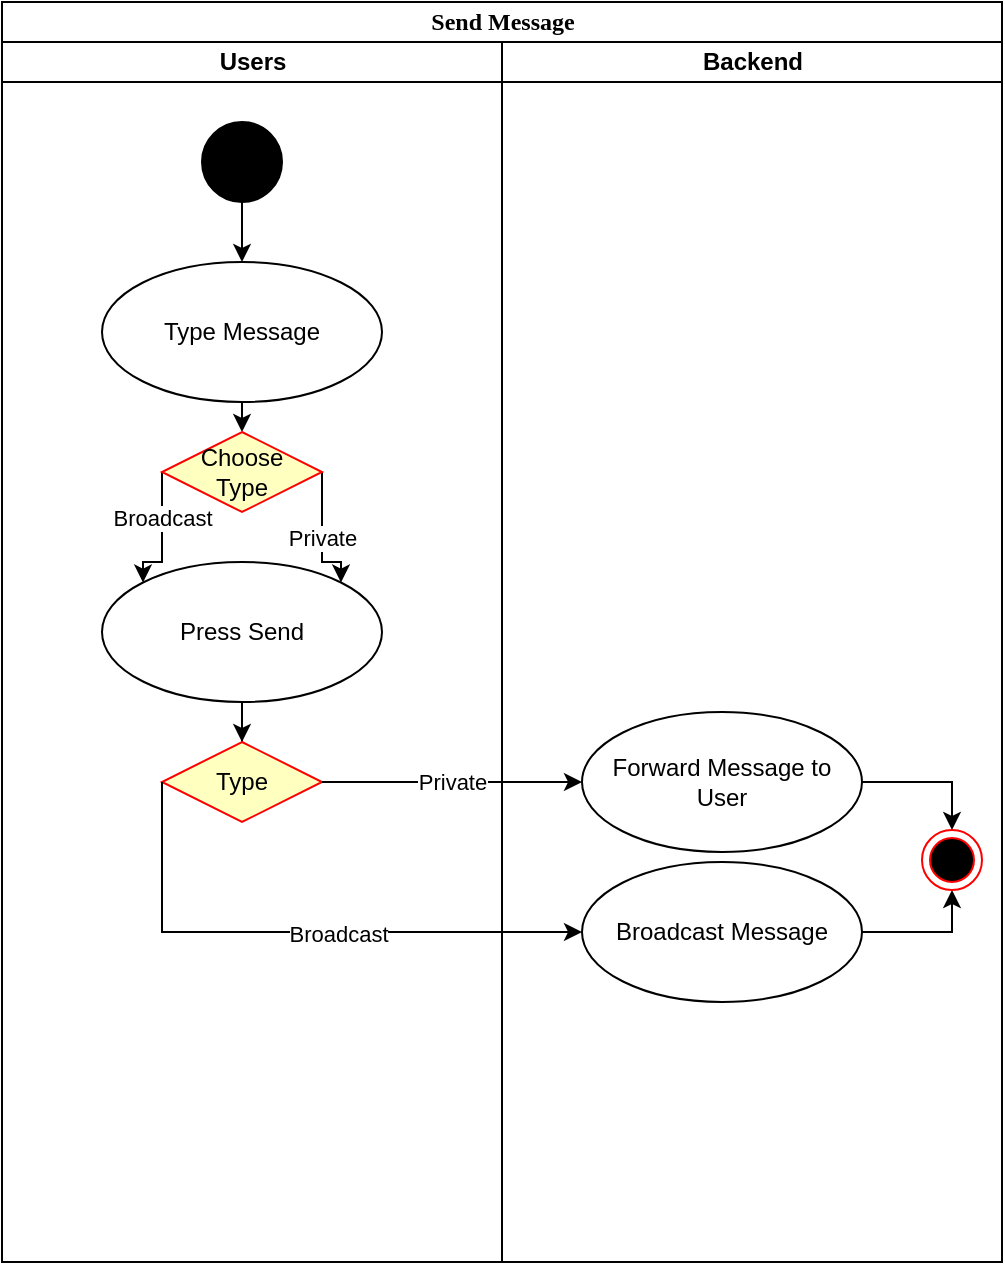 <mxfile version="20.5.1" type="device" pages="2"><diagram name="Page-1" id="0783ab3e-0a74-02c8-0abd-f7b4e66b4bec"><mxGraphModel dx="782" dy="411" grid="1" gridSize="10" guides="1" tooltips="1" connect="1" arrows="1" fold="1" page="1" pageScale="1" pageWidth="850" pageHeight="1100" background="none" math="0" shadow="0"><root><mxCell id="0"/><mxCell id="1" parent="0"/><mxCell id="1c1d494c118603dd-1" value="Send Message" style="swimlane;html=1;childLayout=stackLayout;startSize=20;rounded=0;shadow=0;comic=0;labelBackgroundColor=none;strokeWidth=1;fontFamily=Verdana;fontSize=12;align=center;" parent="1" vertex="1"><mxGeometry x="40" y="20" width="500" height="630" as="geometry"><mxRectangle x="40" y="20" width="70" height="30" as="alternateBounds"/></mxGeometry></mxCell><mxCell id="1c1d494c118603dd-2" value="Users" style="swimlane;html=1;startSize=20;" parent="1c1d494c118603dd-1" vertex="1"><mxGeometry y="20" width="250" height="610" as="geometry"><mxRectangle y="20" width="40" height="970" as="alternateBounds"/></mxGeometry></mxCell><mxCell id="oAs5PXoXLc2E1MsddGI4-4" style="edgeStyle=orthogonalEdgeStyle;rounded=0;orthogonalLoop=1;jettySize=auto;html=1;startArrow=none;startFill=0;endArrow=classic;endFill=1;" parent="1c1d494c118603dd-2" source="60571a20871a0731-4" target="oAs5PXoXLc2E1MsddGI4-3" edge="1"><mxGeometry relative="1" as="geometry"/></mxCell><mxCell id="60571a20871a0731-4" value="" style="ellipse;whiteSpace=wrap;html=1;rounded=0;shadow=0;comic=0;labelBackgroundColor=none;strokeWidth=1;fillColor=#000000;fontFamily=Verdana;fontSize=12;align=center;" parent="1c1d494c118603dd-2" vertex="1"><mxGeometry x="100" y="40" width="40" height="40" as="geometry"/></mxCell><mxCell id="oAs5PXoXLc2E1MsddGI4-17" style="edgeStyle=orthogonalEdgeStyle;rounded=0;orthogonalLoop=1;jettySize=auto;html=1;exitX=0.5;exitY=1;exitDx=0;exitDy=0;entryX=0.5;entryY=0;entryDx=0;entryDy=0;startArrow=none;startFill=0;endArrow=classic;endFill=1;" parent="1c1d494c118603dd-2" source="oAs5PXoXLc2E1MsddGI4-3" target="oAs5PXoXLc2E1MsddGI4-5" edge="1"><mxGeometry relative="1" as="geometry"/></mxCell><mxCell id="oAs5PXoXLc2E1MsddGI4-3" value="Type Message" style="ellipse;whiteSpace=wrap;html=1;" parent="1c1d494c118603dd-2" vertex="1"><mxGeometry x="50" y="110" width="140" height="70" as="geometry"/></mxCell><mxCell id="oAs5PXoXLc2E1MsddGI4-12" style="edgeStyle=orthogonalEdgeStyle;rounded=0;orthogonalLoop=1;jettySize=auto;html=1;entryX=0;entryY=0;entryDx=0;entryDy=0;startArrow=none;startFill=0;endArrow=classic;endFill=1;" parent="1c1d494c118603dd-2" source="oAs5PXoXLc2E1MsddGI4-5" target="oAs5PXoXLc2E1MsddGI4-11" edge="1"><mxGeometry relative="1" as="geometry"><Array as="points"><mxPoint x="80" y="260"/><mxPoint x="71" y="260"/></Array></mxGeometry></mxCell><mxCell id="oAs5PXoXLc2E1MsddGI4-14" value="Broadcast" style="edgeLabel;html=1;align=center;verticalAlign=middle;resizable=0;points=[];" parent="oAs5PXoXLc2E1MsddGI4-12" vertex="1" connectable="0"><mxGeometry x="-0.285" relative="1" as="geometry"><mxPoint as="offset"/></mxGeometry></mxCell><mxCell id="oAs5PXoXLc2E1MsddGI4-13" value="Private" style="edgeStyle=orthogonalEdgeStyle;rounded=0;orthogonalLoop=1;jettySize=auto;html=1;entryX=1;entryY=0;entryDx=0;entryDy=0;startArrow=none;startFill=0;endArrow=classic;endFill=1;" parent="1c1d494c118603dd-2" source="oAs5PXoXLc2E1MsddGI4-5" target="oAs5PXoXLc2E1MsddGI4-11" edge="1"><mxGeometry relative="1" as="geometry"><Array as="points"><mxPoint x="160" y="260"/><mxPoint x="170" y="260"/></Array></mxGeometry></mxCell><mxCell id="oAs5PXoXLc2E1MsddGI4-5" value="Choose&lt;br&gt;Type" style="rhombus;whiteSpace=wrap;html=1;fillColor=#ffffc0;strokeColor=#ff0000;" parent="1c1d494c118603dd-2" vertex="1"><mxGeometry x="80" y="195" width="80" height="40" as="geometry"/></mxCell><mxCell id="oAs5PXoXLc2E1MsddGI4-21" style="edgeStyle=orthogonalEdgeStyle;rounded=0;orthogonalLoop=1;jettySize=auto;html=1;startArrow=none;startFill=0;endArrow=classic;endFill=1;" parent="1c1d494c118603dd-2" source="oAs5PXoXLc2E1MsddGI4-11" target="oAs5PXoXLc2E1MsddGI4-18" edge="1"><mxGeometry relative="1" as="geometry"/></mxCell><mxCell id="oAs5PXoXLc2E1MsddGI4-11" value="Press Send" style="ellipse;whiteSpace=wrap;html=1;" parent="1c1d494c118603dd-2" vertex="1"><mxGeometry x="50" y="260" width="140" height="70" as="geometry"/></mxCell><mxCell id="oAs5PXoXLc2E1MsddGI4-18" value="Type" style="rhombus;whiteSpace=wrap;html=1;fillColor=#ffffc0;strokeColor=#ff0000;" parent="1c1d494c118603dd-2" vertex="1"><mxGeometry x="80" y="350" width="80" height="40" as="geometry"/></mxCell><mxCell id="1c1d494c118603dd-3" value="Backend" style="swimlane;html=1;startSize=20;" parent="1c1d494c118603dd-1" vertex="1"><mxGeometry x="250" y="20" width="250" height="610" as="geometry"/></mxCell><mxCell id="oAs5PXoXLc2E1MsddGI4-33" style="edgeStyle=orthogonalEdgeStyle;rounded=0;orthogonalLoop=1;jettySize=auto;html=1;entryX=0.5;entryY=1;entryDx=0;entryDy=0;startArrow=none;startFill=0;endArrow=classic;endFill=1;" parent="1c1d494c118603dd-3" source="oAs5PXoXLc2E1MsddGI4-22" target="oAs5PXoXLc2E1MsddGI4-24" edge="1"><mxGeometry relative="1" as="geometry"><Array as="points"><mxPoint x="225" y="445"/></Array></mxGeometry></mxCell><mxCell id="oAs5PXoXLc2E1MsddGI4-22" value="Broadcast Message" style="ellipse;whiteSpace=wrap;html=1;" parent="1c1d494c118603dd-3" vertex="1"><mxGeometry x="40" y="410" width="140" height="70" as="geometry"/></mxCell><mxCell id="oAs5PXoXLc2E1MsddGI4-32" style="edgeStyle=orthogonalEdgeStyle;rounded=0;orthogonalLoop=1;jettySize=auto;html=1;entryX=0.5;entryY=0;entryDx=0;entryDy=0;startArrow=none;startFill=0;endArrow=classic;endFill=1;" parent="1c1d494c118603dd-3" source="oAs5PXoXLc2E1MsddGI4-23" target="oAs5PXoXLc2E1MsddGI4-24" edge="1"><mxGeometry relative="1" as="geometry"/></mxCell><mxCell id="oAs5PXoXLc2E1MsddGI4-23" value="Forward Message to User" style="ellipse;whiteSpace=wrap;html=1;" parent="1c1d494c118603dd-3" vertex="1"><mxGeometry x="40" y="335" width="140" height="70" as="geometry"/></mxCell><mxCell id="oAs5PXoXLc2E1MsddGI4-24" value="" style="ellipse;html=1;shape=endState;fillColor=#000000;strokeColor=#ff0000;" parent="1c1d494c118603dd-3" vertex="1"><mxGeometry x="210" y="394" width="30" height="30" as="geometry"/></mxCell><mxCell id="oAs5PXoXLc2E1MsddGI4-30" value="Private" style="edgeStyle=orthogonalEdgeStyle;rounded=0;orthogonalLoop=1;jettySize=auto;html=1;entryX=0;entryY=0.5;entryDx=0;entryDy=0;startArrow=none;startFill=0;endArrow=classic;endFill=1;" parent="1c1d494c118603dd-1" source="oAs5PXoXLc2E1MsddGI4-18" target="oAs5PXoXLc2E1MsddGI4-23" edge="1"><mxGeometry relative="1" as="geometry"/></mxCell><mxCell id="oAs5PXoXLc2E1MsddGI4-31" style="edgeStyle=orthogonalEdgeStyle;rounded=0;orthogonalLoop=1;jettySize=auto;html=1;entryX=0;entryY=0.5;entryDx=0;entryDy=0;startArrow=none;startFill=0;endArrow=classic;endFill=1;exitX=0;exitY=0.5;exitDx=0;exitDy=0;" parent="1c1d494c118603dd-1" source="oAs5PXoXLc2E1MsddGI4-18" target="oAs5PXoXLc2E1MsddGI4-22" edge="1"><mxGeometry relative="1" as="geometry"><Array as="points"><mxPoint x="80" y="465"/></Array></mxGeometry></mxCell><mxCell id="oAs5PXoXLc2E1MsddGI4-34" value="Broadcast" style="edgeLabel;html=1;align=center;verticalAlign=middle;resizable=0;points=[];" parent="oAs5PXoXLc2E1MsddGI4-31" vertex="1" connectable="0"><mxGeometry x="0.14" y="-1" relative="1" as="geometry"><mxPoint as="offset"/></mxGeometry></mxCell></root></mxGraphModel></diagram><diagram id="bwO8OHaiH8qeLq7h-4qP" name="Seite-2"><mxGraphModel dx="1038" dy="489" grid="1" gridSize="10" guides="1" tooltips="1" connect="1" arrows="1" fold="1" page="1" pageScale="1" pageWidth="827" pageHeight="1169" math="0" shadow="0">&#xa;      <root>&#xa;        <mxCell id="0"/>&#xa;        <mxCell id="1" parent="0"/>&#xa;      </root>&#xa;    </mxGraphModel></diagram></mxfile>